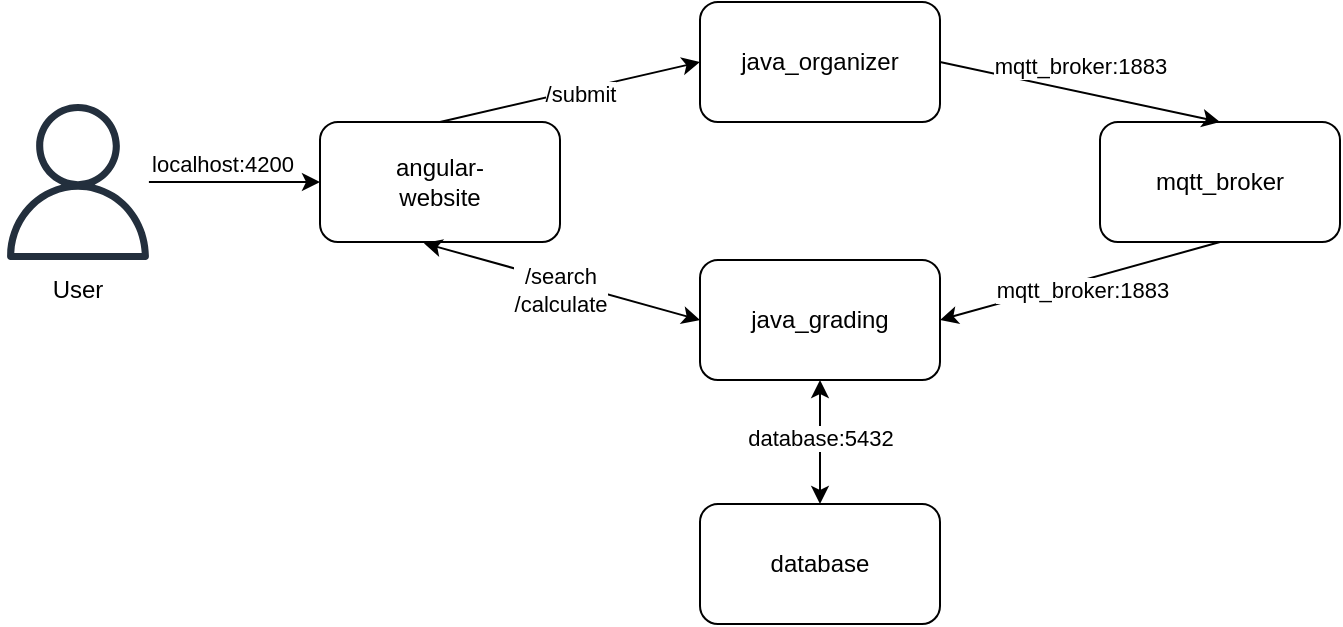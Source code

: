 <mxfile version="23.1.2" type="device">
  <diagram name="Page-1" id="--bzlvZ6d_QbImSYI1PD">
    <mxGraphModel dx="1050" dy="530" grid="1" gridSize="10" guides="1" tooltips="1" connect="1" arrows="1" fold="1" page="1" pageScale="1" pageWidth="850" pageHeight="1100" math="0" shadow="0">
      <root>
        <mxCell id="0" />
        <mxCell id="1" parent="0" />
        <mxCell id="bqqj-wdb450K67-0vMmF-1" value="" style="rounded=1;whiteSpace=wrap;html=1;" vertex="1" parent="1">
          <mxGeometry x="190" y="219" width="120" height="60" as="geometry" />
        </mxCell>
        <mxCell id="bqqj-wdb450K67-0vMmF-2" value="" style="rounded=1;whiteSpace=wrap;html=1;" vertex="1" parent="1">
          <mxGeometry x="380" y="159" width="120" height="60" as="geometry" />
        </mxCell>
        <mxCell id="bqqj-wdb450K67-0vMmF-3" value="" style="rounded=1;whiteSpace=wrap;html=1;" vertex="1" parent="1">
          <mxGeometry x="380" y="288" width="120" height="60" as="geometry" />
        </mxCell>
        <mxCell id="bqqj-wdb450K67-0vMmF-4" value="" style="rounded=1;whiteSpace=wrap;html=1;" vertex="1" parent="1">
          <mxGeometry x="380" y="410" width="120" height="60" as="geometry" />
        </mxCell>
        <mxCell id="bqqj-wdb450K67-0vMmF-5" value="" style="rounded=1;whiteSpace=wrap;html=1;" vertex="1" parent="1">
          <mxGeometry x="580" y="219" width="120" height="60" as="geometry" />
        </mxCell>
        <mxCell id="bqqj-wdb450K67-0vMmF-6" value="" style="sketch=0;outlineConnect=0;fontColor=#232F3E;gradientColor=none;fillColor=#232F3D;strokeColor=none;dashed=0;verticalLabelPosition=bottom;verticalAlign=top;align=center;html=1;fontSize=12;fontStyle=0;aspect=fixed;pointerEvents=1;shape=mxgraph.aws4.user;" vertex="1" parent="1">
          <mxGeometry x="30" y="210" width="78" height="78" as="geometry" />
        </mxCell>
        <mxCell id="bqqj-wdb450K67-0vMmF-7" value="angular-website" style="text;html=1;strokeColor=none;fillColor=none;align=center;verticalAlign=middle;whiteSpace=wrap;rounded=0;" vertex="1" parent="1">
          <mxGeometry x="220" y="234" width="60" height="30" as="geometry" />
        </mxCell>
        <mxCell id="bqqj-wdb450K67-0vMmF-8" value="java_organizer" style="text;html=1;strokeColor=none;fillColor=none;align=center;verticalAlign=middle;whiteSpace=wrap;rounded=0;" vertex="1" parent="1">
          <mxGeometry x="410" y="174" width="60" height="30" as="geometry" />
        </mxCell>
        <mxCell id="bqqj-wdb450K67-0vMmF-9" value="java_grading" style="text;html=1;strokeColor=none;fillColor=none;align=center;verticalAlign=middle;whiteSpace=wrap;rounded=0;" vertex="1" parent="1">
          <mxGeometry x="410" y="303" width="60" height="30" as="geometry" />
        </mxCell>
        <mxCell id="bqqj-wdb450K67-0vMmF-10" value="database" style="text;html=1;strokeColor=none;fillColor=none;align=center;verticalAlign=middle;whiteSpace=wrap;rounded=0;" vertex="1" parent="1">
          <mxGeometry x="410" y="425" width="60" height="30" as="geometry" />
        </mxCell>
        <mxCell id="bqqj-wdb450K67-0vMmF-11" value="mqtt_broker" style="text;html=1;strokeColor=none;fillColor=none;align=center;verticalAlign=middle;whiteSpace=wrap;rounded=0;" vertex="1" parent="1">
          <mxGeometry x="610" y="234" width="60" height="30" as="geometry" />
        </mxCell>
        <mxCell id="bqqj-wdb450K67-0vMmF-12" value="" style="endArrow=classic;html=1;rounded=0;entryX=0;entryY=0.5;entryDx=0;entryDy=0;" edge="1" parent="1" source="bqqj-wdb450K67-0vMmF-6" target="bqqj-wdb450K67-0vMmF-1">
          <mxGeometry width="50" height="50" relative="1" as="geometry">
            <mxPoint x="400" y="270" as="sourcePoint" />
            <mxPoint x="450" y="220" as="targetPoint" />
          </mxGeometry>
        </mxCell>
        <mxCell id="bqqj-wdb450K67-0vMmF-20" value="localhost:4200" style="edgeLabel;html=1;align=center;verticalAlign=middle;resizable=0;points=[];" vertex="1" connectable="0" parent="bqqj-wdb450K67-0vMmF-12">
          <mxGeometry x="-0.244" y="1" relative="1" as="geometry">
            <mxPoint x="4" y="-8" as="offset" />
          </mxGeometry>
        </mxCell>
        <mxCell id="bqqj-wdb450K67-0vMmF-13" value="" style="endArrow=classic;html=1;rounded=0;exitX=0.5;exitY=0;exitDx=0;exitDy=0;entryX=0;entryY=0.5;entryDx=0;entryDy=0;" edge="1" parent="1" source="bqqj-wdb450K67-0vMmF-1" target="bqqj-wdb450K67-0vMmF-2">
          <mxGeometry width="50" height="50" relative="1" as="geometry">
            <mxPoint x="400" y="270" as="sourcePoint" />
            <mxPoint x="450" y="220" as="targetPoint" />
          </mxGeometry>
        </mxCell>
        <mxCell id="bqqj-wdb450K67-0vMmF-21" value="/submit" style="edgeLabel;html=1;align=center;verticalAlign=middle;resizable=0;points=[];" vertex="1" connectable="0" parent="bqqj-wdb450K67-0vMmF-13">
          <mxGeometry x="-0.089" y="2" relative="1" as="geometry">
            <mxPoint x="11" y="1" as="offset" />
          </mxGeometry>
        </mxCell>
        <mxCell id="bqqj-wdb450K67-0vMmF-14" value="" style="endArrow=classic;html=1;rounded=0;exitX=0.433;exitY=1.01;exitDx=0;exitDy=0;exitPerimeter=0;entryX=0;entryY=0.5;entryDx=0;entryDy=0;startArrow=classic;startFill=1;" edge="1" parent="1" source="bqqj-wdb450K67-0vMmF-1" target="bqqj-wdb450K67-0vMmF-3">
          <mxGeometry width="50" height="50" relative="1" as="geometry">
            <mxPoint x="400" y="270" as="sourcePoint" />
            <mxPoint x="450" y="220" as="targetPoint" />
          </mxGeometry>
        </mxCell>
        <mxCell id="bqqj-wdb450K67-0vMmF-22" value="/search&lt;br&gt;/calculate" style="edgeLabel;html=1;align=center;verticalAlign=middle;resizable=0;points=[];" vertex="1" connectable="0" parent="bqqj-wdb450K67-0vMmF-14">
          <mxGeometry x="-0.162" relative="1" as="geometry">
            <mxPoint x="10" y="7" as="offset" />
          </mxGeometry>
        </mxCell>
        <mxCell id="bqqj-wdb450K67-0vMmF-16" value="" style="endArrow=classic;html=1;rounded=0;exitX=1;exitY=0.5;exitDx=0;exitDy=0;entryX=0.5;entryY=0;entryDx=0;entryDy=0;" edge="1" parent="1" source="bqqj-wdb450K67-0vMmF-2" target="bqqj-wdb450K67-0vMmF-5">
          <mxGeometry width="50" height="50" relative="1" as="geometry">
            <mxPoint x="400" y="270" as="sourcePoint" />
            <mxPoint x="450" y="220" as="targetPoint" />
          </mxGeometry>
        </mxCell>
        <mxCell id="bqqj-wdb450K67-0vMmF-24" value="mqtt_broker:1883" style="edgeLabel;html=1;align=center;verticalAlign=middle;resizable=0;points=[];" vertex="1" connectable="0" parent="bqqj-wdb450K67-0vMmF-16">
          <mxGeometry x="-0.316" relative="1" as="geometry">
            <mxPoint x="22" y="-9" as="offset" />
          </mxGeometry>
        </mxCell>
        <mxCell id="bqqj-wdb450K67-0vMmF-17" value="" style="endArrow=classic;html=1;rounded=0;exitX=0.5;exitY=1;exitDx=0;exitDy=0;entryX=1;entryY=0.5;entryDx=0;entryDy=0;" edge="1" parent="1" source="bqqj-wdb450K67-0vMmF-5" target="bqqj-wdb450K67-0vMmF-3">
          <mxGeometry width="50" height="50" relative="1" as="geometry">
            <mxPoint x="400" y="270" as="sourcePoint" />
            <mxPoint x="450" y="220" as="targetPoint" />
          </mxGeometry>
        </mxCell>
        <mxCell id="bqqj-wdb450K67-0vMmF-25" value="mqtt_broker:1883" style="edgeLabel;html=1;align=center;verticalAlign=middle;resizable=0;points=[];" vertex="1" connectable="0" parent="bqqj-wdb450K67-0vMmF-17">
          <mxGeometry x="0.29" relative="1" as="geometry">
            <mxPoint x="21" y="-1" as="offset" />
          </mxGeometry>
        </mxCell>
        <mxCell id="bqqj-wdb450K67-0vMmF-18" value="" style="endArrow=classic;startArrow=classic;html=1;rounded=0;exitX=0.5;exitY=0;exitDx=0;exitDy=0;entryX=0.5;entryY=1;entryDx=0;entryDy=0;" edge="1" parent="1" source="bqqj-wdb450K67-0vMmF-4" target="bqqj-wdb450K67-0vMmF-3">
          <mxGeometry width="50" height="50" relative="1" as="geometry">
            <mxPoint x="400" y="270" as="sourcePoint" />
            <mxPoint x="450" y="220" as="targetPoint" />
          </mxGeometry>
        </mxCell>
        <mxCell id="bqqj-wdb450K67-0vMmF-23" value="database:5432" style="edgeLabel;html=1;align=center;verticalAlign=middle;resizable=0;points=[];" vertex="1" connectable="0" parent="bqqj-wdb450K67-0vMmF-18">
          <mxGeometry x="0.077" relative="1" as="geometry">
            <mxPoint as="offset" />
          </mxGeometry>
        </mxCell>
        <mxCell id="bqqj-wdb450K67-0vMmF-26" value="User" style="text;html=1;strokeColor=none;fillColor=none;align=center;verticalAlign=middle;whiteSpace=wrap;rounded=0;" vertex="1" parent="1">
          <mxGeometry x="39" y="288" width="60" height="30" as="geometry" />
        </mxCell>
      </root>
    </mxGraphModel>
  </diagram>
</mxfile>
